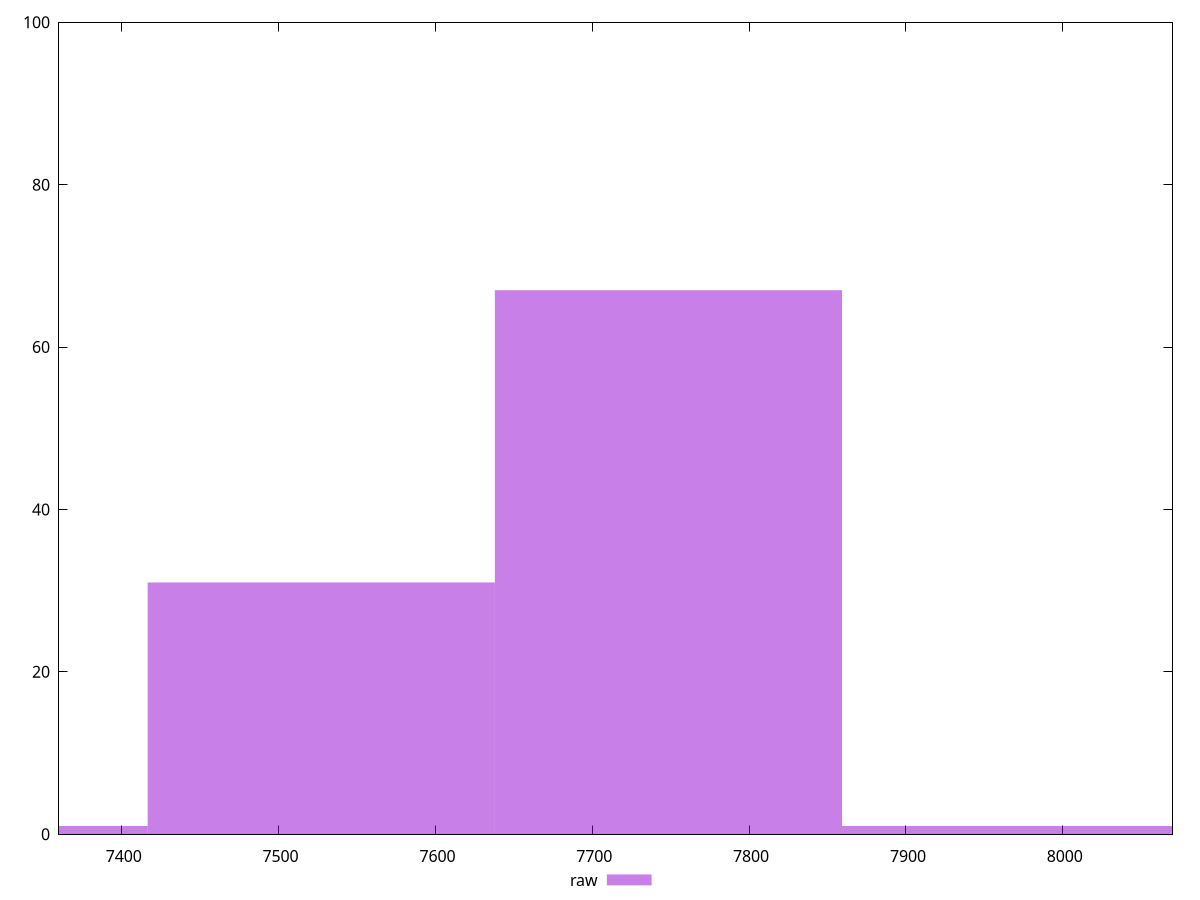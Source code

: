 reset

$raw <<EOF
7527.219054833987 31
7748.607850564398 67
7305.830259103575 1
7969.99664629481 1
EOF

set key outside below
set boxwidth 221.38879573041137
set xrange [7360:8070]
set yrange [0:100]
set trange [0:100]
set style fill transparent solid 0.5 noborder
set terminal svg size 640, 490 enhanced background rgb 'white'
set output "report_00026_2021-02-22T21:38:55.199Z/uses-text-compression/samples/pages+cached/raw/histogram.svg"

plot $raw title "raw" with boxes

reset
